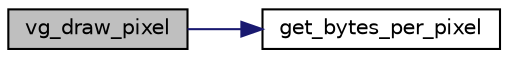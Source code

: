 digraph "vg_draw_pixel"
{
 // LATEX_PDF_SIZE
  edge [fontname="Helvetica",fontsize="10",labelfontname="Helvetica",labelfontsize="10"];
  node [fontname="Helvetica",fontsize="10",shape=record];
  rankdir="LR";
  Node1 [label="vg_draw_pixel",height=0.2,width=0.4,color="black", fillcolor="grey75", style="filled", fontcolor="black",tooltip="Draws a pixel in the specified coordinates with the specified color."];
  Node1 -> Node2 [color="midnightblue",fontsize="10",style="solid",fontname="Helvetica"];
  Node2 [label="get_bytes_per_pixel",height=0.2,width=0.4,color="black", fillcolor="white", style="filled",URL="$video__gr_8c.html#a89e5e15fb2c065221f58c6d883da6049",tooltip="Calculates the number of bytes per pixel of the current mode, given the bits per pixel...."];
}
